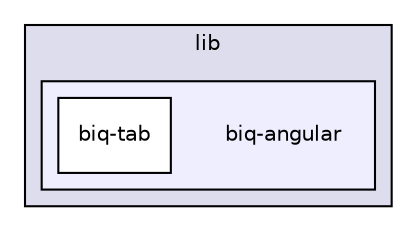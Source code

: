 digraph "gulp-src/src/backend/lib/biq-angular" {
  compound=true
  node [ fontsize="10", fontname="Helvetica"];
  edge [ labelfontsize="10", labelfontname="Helvetica"];
  subgraph clusterdir_733b54d4e3aa8e41e96061f9a9eac043 {
    graph [ bgcolor="#ddddee", pencolor="black", label="lib" fontname="Helvetica", fontsize="10", URL="dir_733b54d4e3aa8e41e96061f9a9eac043.html"]
  subgraph clusterdir_bfa7621f288133438f8d0808ba2a0a1b {
    graph [ bgcolor="#eeeeff", pencolor="black", label="" URL="dir_bfa7621f288133438f8d0808ba2a0a1b.html"];
    dir_bfa7621f288133438f8d0808ba2a0a1b [shape=plaintext label="biq-angular"];
    dir_ca1c12aa15118204f9ee8449b138b212 [shape=box label="biq-tab" color="black" fillcolor="white" style="filled" URL="dir_ca1c12aa15118204f9ee8449b138b212.html"];
  }
  }
}
